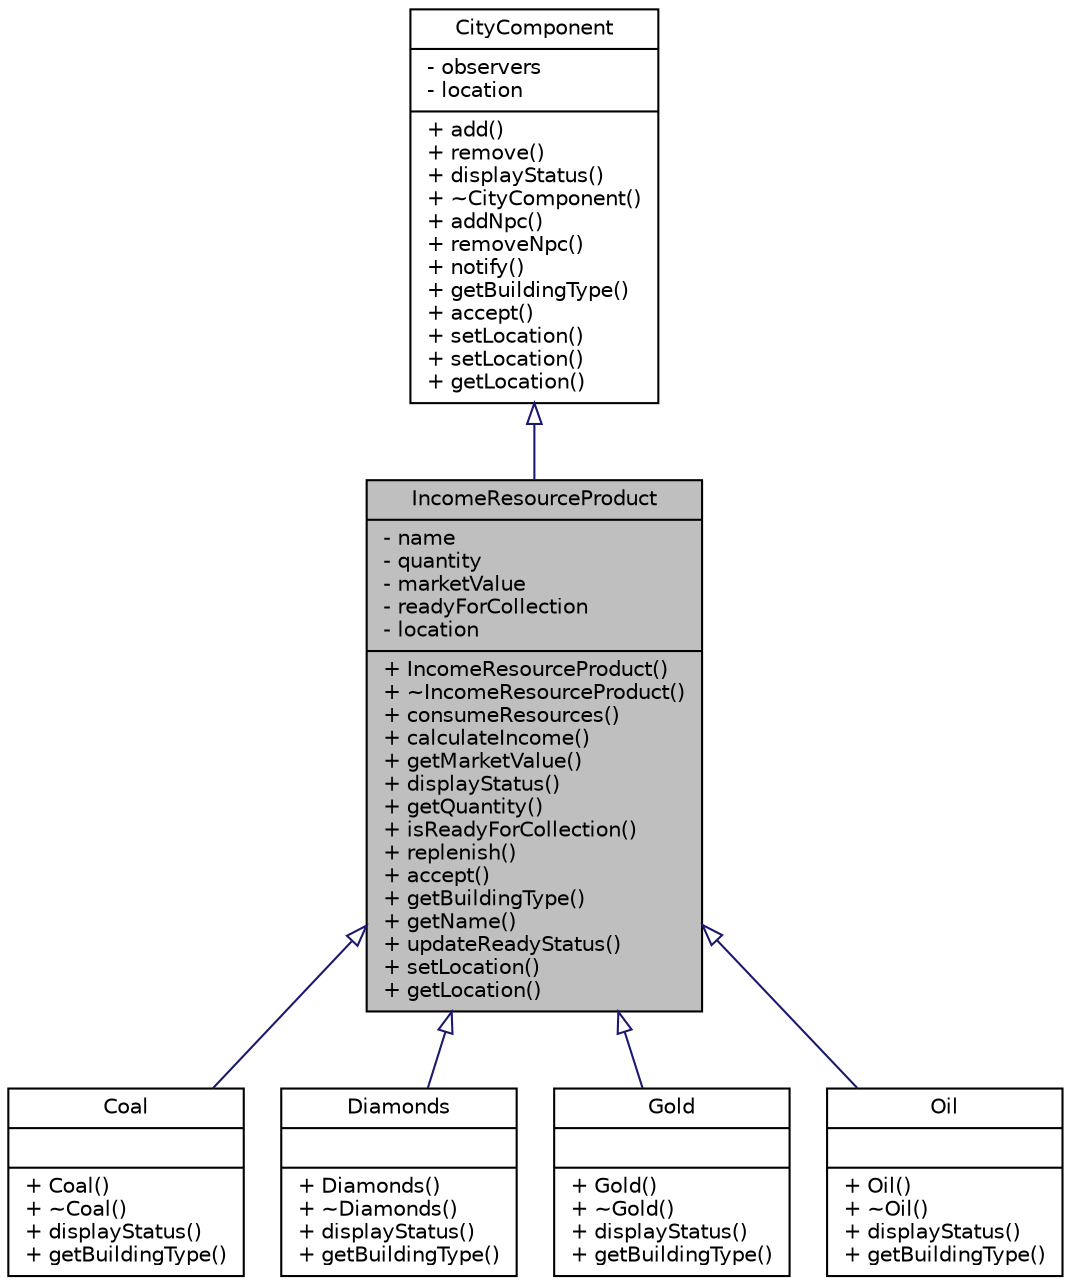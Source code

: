 digraph "IncomeResourceProduct"
{
 // LATEX_PDF_SIZE
  edge [fontname="Helvetica",fontsize="10",labelfontname="Helvetica",labelfontsize="10"];
  node [fontname="Helvetica",fontsize="10",shape=record];
  Node1 [label="{IncomeResourceProduct\n|- name\l- quantity\l- marketValue\l- readyForCollection\l- location\l|+ IncomeResourceProduct()\l+ ~IncomeResourceProduct()\l+ consumeResources()\l+ calculateIncome()\l+ getMarketValue()\l+ displayStatus()\l+ getQuantity()\l+ isReadyForCollection()\l+ replenish()\l+ accept()\l+ getBuildingType()\l+ getName()\l+ updateReadyStatus()\l+ setLocation()\l+ getLocation()\l}",height=0.2,width=0.4,color="black", fillcolor="grey75", style="filled", fontcolor="black",tooltip="Represents an income-generating resource in the city."];
  Node2 -> Node1 [dir="back",color="midnightblue",fontsize="10",style="solid",arrowtail="onormal",fontname="Helvetica"];
  Node2 [label="{CityComponent\n|- observers\l- location\l|+ add()\l+ remove()\l+ displayStatus()\l+ ~CityComponent()\l+ addNpc()\l+ removeNpc()\l+ notify()\l+ getBuildingType()\l+ accept()\l+ setLocation()\l+ setLocation()\l+ getLocation()\l}",height=0.2,width=0.4,color="black", fillcolor="white", style="filled",URL="$classCityComponent.html",tooltip="Abstract base class representing a component of a city."];
  Node1 -> Node3 [dir="back",color="midnightblue",fontsize="10",style="solid",arrowtail="onormal",fontname="Helvetica"];
  Node3 [label="{Coal\n||+ Coal()\l+ ~Coal()\l+ displayStatus()\l+ getBuildingType()\l}",height=0.2,width=0.4,color="black", fillcolor="white", style="filled",URL="$classCoal.html",tooltip="Represents a coal resource in the game, derived from IncomeResourceProduct."];
  Node1 -> Node4 [dir="back",color="midnightblue",fontsize="10",style="solid",arrowtail="onormal",fontname="Helvetica"];
  Node4 [label="{Diamonds\n||+ Diamonds()\l+ ~Diamonds()\l+ displayStatus()\l+ getBuildingType()\l}",height=0.2,width=0.4,color="black", fillcolor="white", style="filled",URL="$classDiamonds.html",tooltip="Represents diamonds as an income-generating resource in the city simulation."];
  Node1 -> Node5 [dir="back",color="midnightblue",fontsize="10",style="solid",arrowtail="onormal",fontname="Helvetica"];
  Node5 [label="{Gold\n||+ Gold()\l+ ~Gold()\l+ displayStatus()\l+ getBuildingType()\l}",height=0.2,width=0.4,color="black", fillcolor="white", style="filled",URL="$classGold.html",tooltip="Class representing the Gold resource."];
  Node1 -> Node6 [dir="back",color="midnightblue",fontsize="10",style="solid",arrowtail="onormal",fontname="Helvetica"];
  Node6 [label="{Oil\n||+ Oil()\l+ ~Oil()\l+ displayStatus()\l+ getBuildingType()\l}",height=0.2,width=0.4,color="black", fillcolor="white", style="filled",URL="$classOil.html",tooltip="Represents an oil resource in the simulation."];
}
